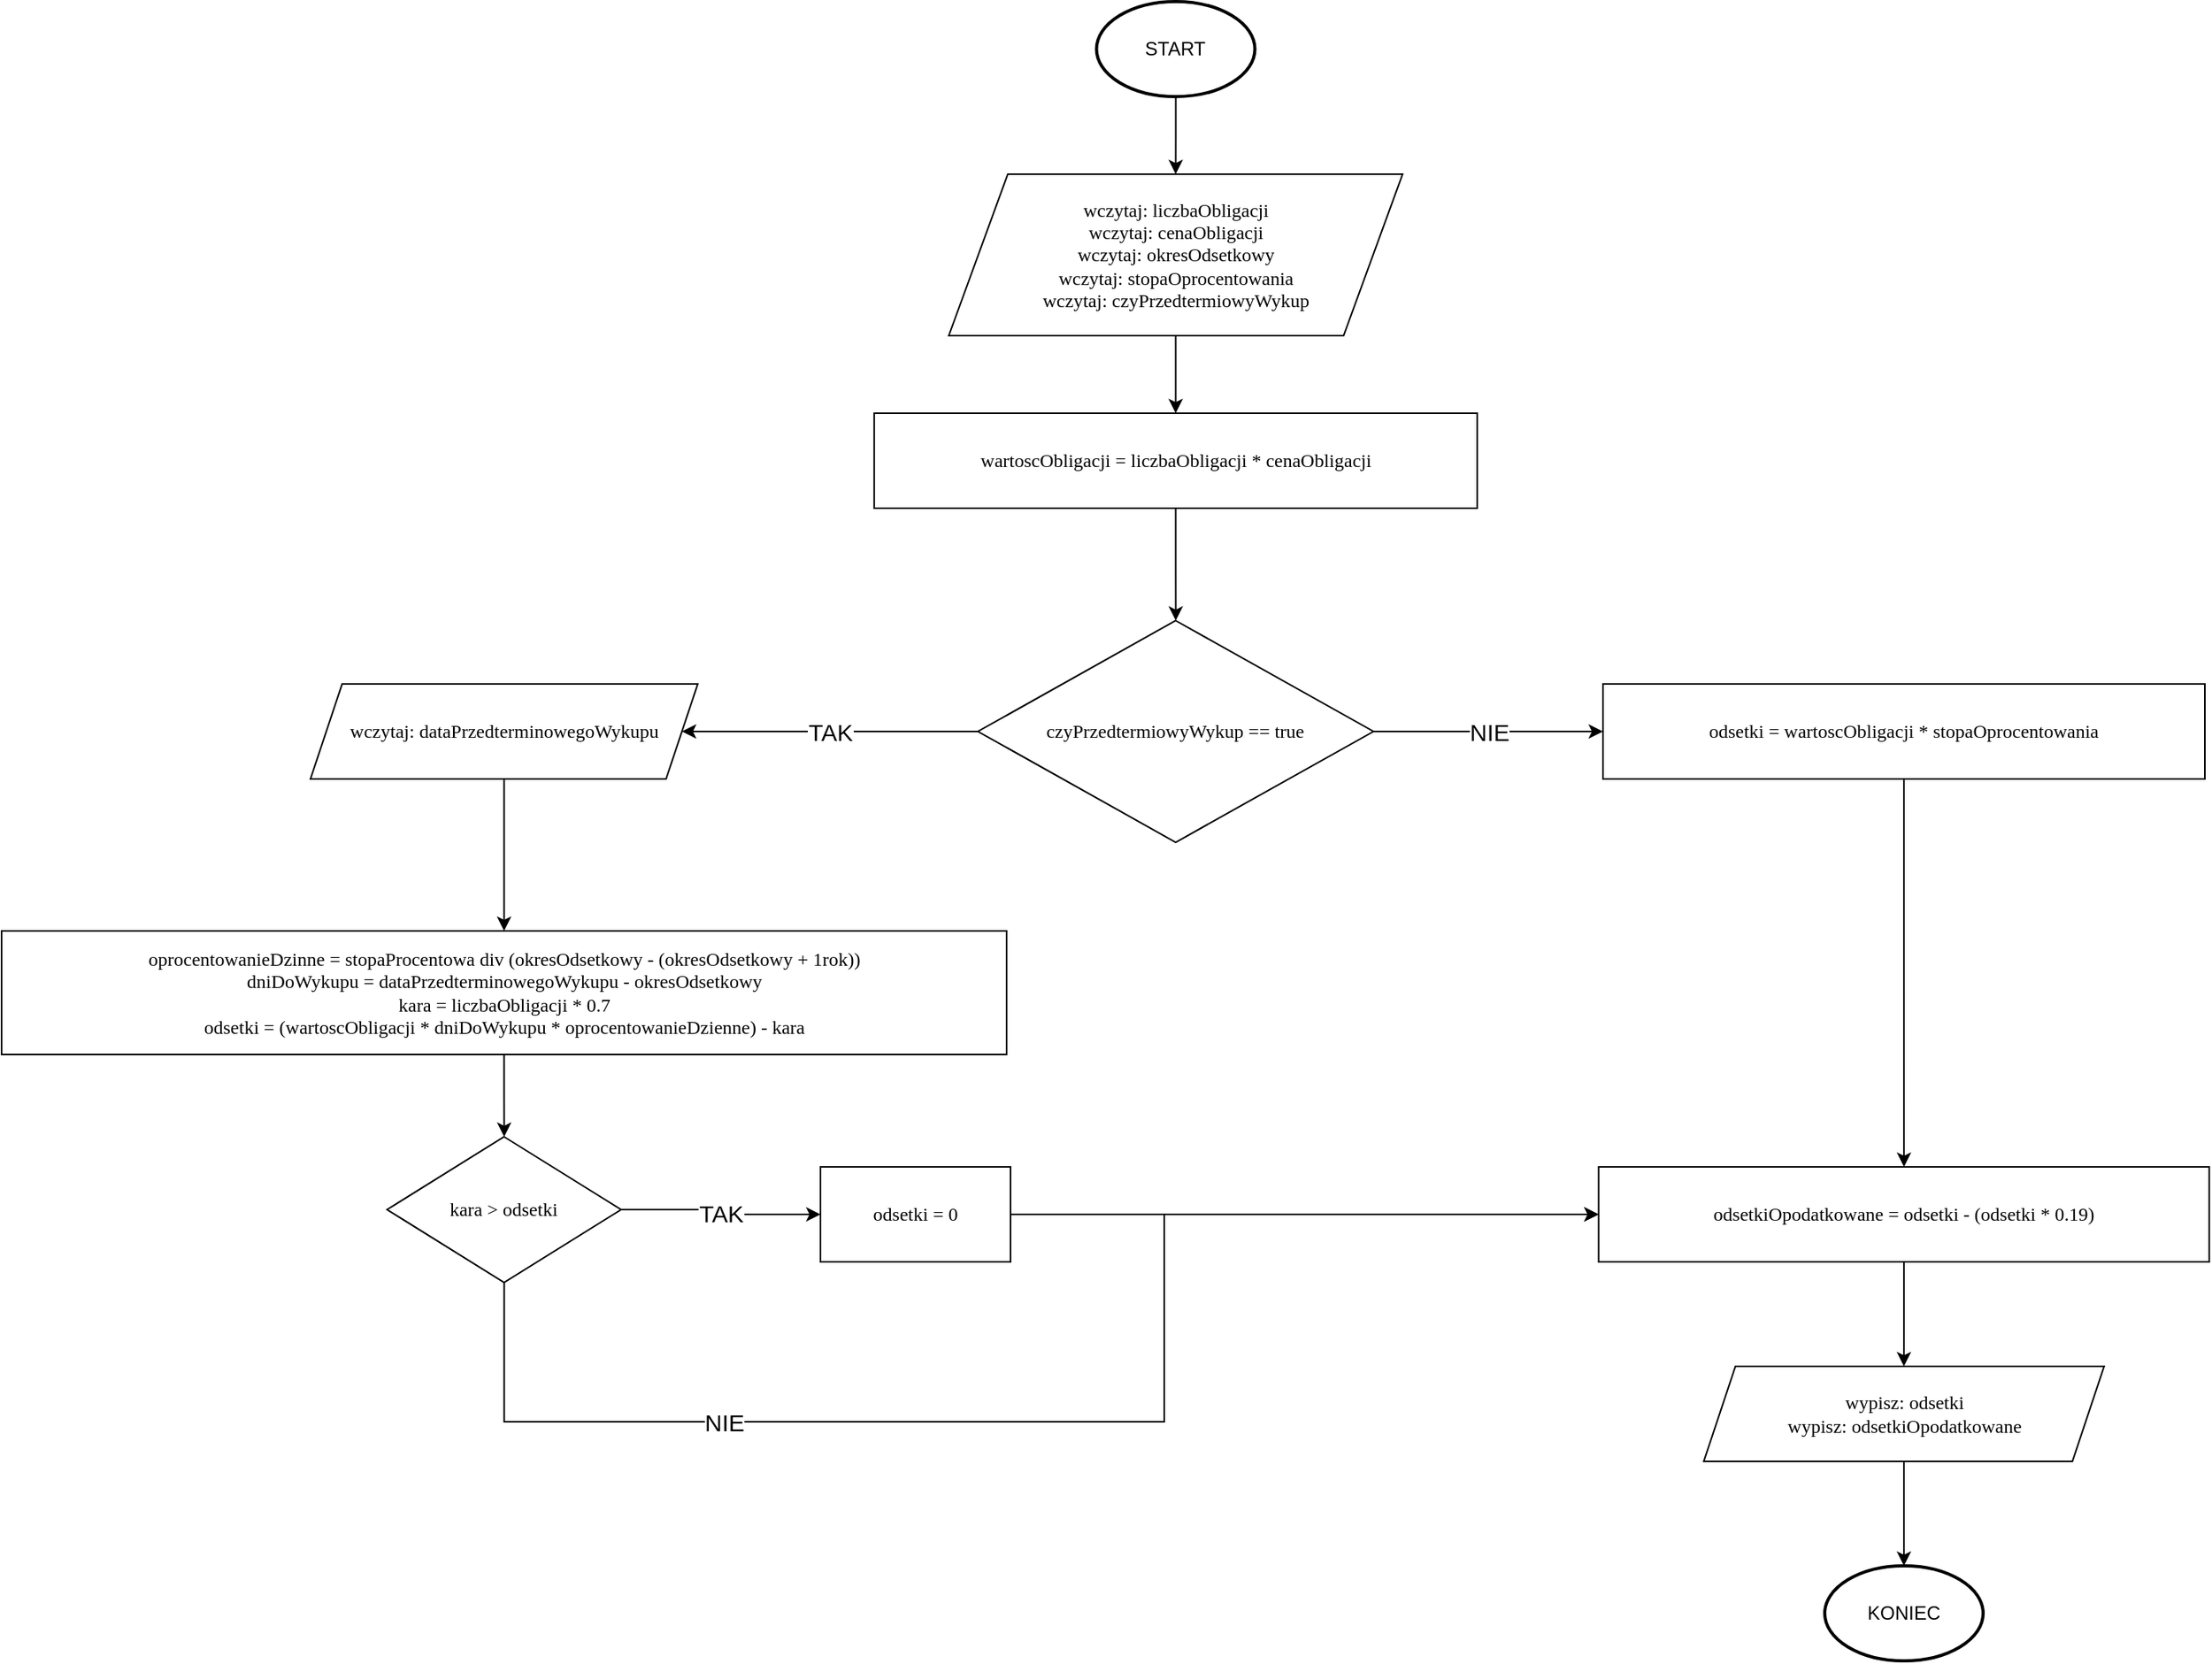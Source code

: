<mxfile version="21.2.3" type="github">
  <diagram id="C5RBs43oDa-KdzZeNtuy" name="Page-1">
    <mxGraphModel dx="1850" dy="1373" grid="0" gridSize="10" guides="1" tooltips="1" connect="1" arrows="1" fold="1" page="0" pageScale="1" pageWidth="827" pageHeight="1169" background="none" math="0" shadow="0">
      <root>
        <mxCell id="WIyWlLk6GJQsqaUBKTNV-0" />
        <mxCell id="WIyWlLk6GJQsqaUBKTNV-1" parent="WIyWlLk6GJQsqaUBKTNV-0" />
        <mxCell id="G0N5SnTvlpvtzq8h-69o-33" value="" style="edgeStyle=orthogonalEdgeStyle;rounded=0;orthogonalLoop=1;jettySize=auto;html=1;" parent="WIyWlLk6GJQsqaUBKTNV-1" source="G0N5SnTvlpvtzq8h-69o-2" target="G0N5SnTvlpvtzq8h-69o-32" edge="1">
          <mxGeometry relative="1" as="geometry" />
        </mxCell>
        <mxCell id="G0N5SnTvlpvtzq8h-69o-2" value="wczytaj: liczbaObligacji&lt;br style=&quot;font-size: 12px;&quot;&gt;&lt;span style=&quot;font-size: 12px;&quot;&gt;wczytaj: cenaObligacji&lt;/span&gt;&lt;br style=&quot;font-size: 12px;&quot;&gt;&lt;span style=&quot;font-size: 12px;&quot;&gt;wczytaj: okresOdsetkowy&lt;/span&gt;&lt;br style=&quot;font-size: 12px;&quot;&gt;&lt;span style=&quot;font-size: 12px;&quot;&gt;wczytaj: stopaOprocentowania&lt;/span&gt;&lt;br style=&quot;font-size: 12px;&quot;&gt;&lt;span style=&quot;font-size: 12px;&quot;&gt;wczytaj: czyPrzedtermiowyWykup&lt;/span&gt;" style="shape=parallelogram;html=1;strokeWidth=1;perimeter=parallelogramPerimeter;whiteSpace=wrap;rounded=0;arcSize=12;size=0.13;hachureGap=4;fontFamily=Lucida Console;fontSize=12;glass=0;shadow=0;labelBackgroundColor=none;align=center;" parent="WIyWlLk6GJQsqaUBKTNV-1" vertex="1">
          <mxGeometry x="150" y="-309" width="286.5" height="102" as="geometry" />
        </mxCell>
        <mxCell id="G0N5SnTvlpvtzq8h-69o-28" value="NIE" style="edgeStyle=orthogonalEdgeStyle;rounded=0;orthogonalLoop=1;jettySize=auto;html=1;fontSize=15;" parent="WIyWlLk6GJQsqaUBKTNV-1" source="G0N5SnTvlpvtzq8h-69o-21" target="G0N5SnTvlpvtzq8h-69o-27" edge="1">
          <mxGeometry relative="1" as="geometry" />
        </mxCell>
        <mxCell id="G0N5SnTvlpvtzq8h-69o-30" value="TAK" style="edgeStyle=orthogonalEdgeStyle;rounded=0;orthogonalLoop=1;jettySize=auto;html=1;fontSize=15;" parent="WIyWlLk6GJQsqaUBKTNV-1" source="G0N5SnTvlpvtzq8h-69o-21" target="G0N5SnTvlpvtzq8h-69o-29" edge="1">
          <mxGeometry relative="1" as="geometry" />
        </mxCell>
        <mxCell id="G0N5SnTvlpvtzq8h-69o-21" value="czyPrzedtermiowyWykup&amp;nbsp;== true" style="rhombus;whiteSpace=wrap;html=1;fontFamily=Lucida Console;strokeWidth=1;rounded=0;arcSize=12;hachureGap=4;glass=0;shadow=0;labelBackgroundColor=none;verticalAlign=middle;" parent="WIyWlLk6GJQsqaUBKTNV-1" vertex="1">
          <mxGeometry x="168.38" y="-27" width="249.75" height="140" as="geometry" />
        </mxCell>
        <mxCell id="GHDc347PjUDZJcFAovGg-7" style="edgeStyle=orthogonalEdgeStyle;rounded=0;orthogonalLoop=1;jettySize=auto;html=1;" edge="1" parent="WIyWlLk6GJQsqaUBKTNV-1" source="G0N5SnTvlpvtzq8h-69o-25" target="GHDc347PjUDZJcFAovGg-0">
          <mxGeometry relative="1" as="geometry" />
        </mxCell>
        <mxCell id="G0N5SnTvlpvtzq8h-69o-25" value="oprocentowanieDzinne = stopaProcentowa div (okresOdsetkowy - (okresOdsetkowy + 1rok))&lt;br&gt;dniDoWykupu = dataPrzedterminowegoWykupu - okresOdsetkowy&lt;br&gt;kara = liczbaObligacji * 0.7&lt;br&gt;odsetki = (wartoscObligacji * dniDoWykupu * oprocentowanieDzienne) - kara" style="whiteSpace=wrap;html=1;fontFamily=Lucida Console;strokeWidth=1;rounded=0;arcSize=12;hachureGap=4;glass=0;shadow=0;labelBackgroundColor=none;" parent="WIyWlLk6GJQsqaUBKTNV-1" vertex="1">
          <mxGeometry x="-448" y="169" width="634.51" height="78" as="geometry" />
        </mxCell>
        <mxCell id="GHDc347PjUDZJcFAovGg-13" value="" style="edgeStyle=orthogonalEdgeStyle;rounded=0;orthogonalLoop=1;jettySize=auto;html=1;" edge="1" parent="WIyWlLk6GJQsqaUBKTNV-1" source="G0N5SnTvlpvtzq8h-69o-27" target="GHDc347PjUDZJcFAovGg-12">
          <mxGeometry relative="1" as="geometry" />
        </mxCell>
        <mxCell id="G0N5SnTvlpvtzq8h-69o-27" value="odsetki = wartoscObligacji * stopaOprocentowania" style="whiteSpace=wrap;html=1;fontFamily=Lucida Console;strokeWidth=1;rounded=0;arcSize=12;hachureGap=4;glass=0;shadow=0;labelBackgroundColor=none;" parent="WIyWlLk6GJQsqaUBKTNV-1" vertex="1">
          <mxGeometry x="563.01" y="13" width="379.99" height="60" as="geometry" />
        </mxCell>
        <mxCell id="GHDc347PjUDZJcFAovGg-6" style="edgeStyle=orthogonalEdgeStyle;rounded=0;orthogonalLoop=1;jettySize=auto;html=1;" edge="1" parent="WIyWlLk6GJQsqaUBKTNV-1" source="G0N5SnTvlpvtzq8h-69o-29" target="G0N5SnTvlpvtzq8h-69o-25">
          <mxGeometry relative="1" as="geometry" />
        </mxCell>
        <mxCell id="G0N5SnTvlpvtzq8h-69o-29" value="wczytaj: dataPrzedterminowegoWykupu" style="shape=parallelogram;perimeter=parallelogramPerimeter;whiteSpace=wrap;html=1;fixedSize=1;fontFamily=Lucida Console;strokeWidth=1;rounded=0;arcSize=12;hachureGap=4;glass=0;shadow=0;labelBackgroundColor=none;" parent="WIyWlLk6GJQsqaUBKTNV-1" vertex="1">
          <mxGeometry x="-253" y="13" width="244.51" height="60" as="geometry" />
        </mxCell>
        <mxCell id="G0N5SnTvlpvtzq8h-69o-34" style="edgeStyle=orthogonalEdgeStyle;rounded=0;orthogonalLoop=1;jettySize=auto;html=1;" parent="WIyWlLk6GJQsqaUBKTNV-1" source="G0N5SnTvlpvtzq8h-69o-32" target="G0N5SnTvlpvtzq8h-69o-21" edge="1">
          <mxGeometry relative="1" as="geometry" />
        </mxCell>
        <mxCell id="G0N5SnTvlpvtzq8h-69o-32" value="wartoscObligacji = liczbaObligacji * cenaObligacji" style="whiteSpace=wrap;html=1;fontFamily=Lucida Console;strokeWidth=1;rounded=0;arcSize=12;hachureGap=4;glass=0;shadow=0;labelBackgroundColor=none;" parent="WIyWlLk6GJQsqaUBKTNV-1" vertex="1">
          <mxGeometry x="102.89" y="-158" width="380.74" height="60" as="geometry" />
        </mxCell>
        <mxCell id="GHDc347PjUDZJcFAovGg-9" value="TAK" style="edgeStyle=orthogonalEdgeStyle;rounded=0;orthogonalLoop=1;jettySize=auto;html=1;fontSize=15;" edge="1" parent="WIyWlLk6GJQsqaUBKTNV-1" source="GHDc347PjUDZJcFAovGg-0" target="GHDc347PjUDZJcFAovGg-8">
          <mxGeometry relative="1" as="geometry" />
        </mxCell>
        <mxCell id="GHDc347PjUDZJcFAovGg-15" value="NIE" style="edgeStyle=orthogonalEdgeStyle;rounded=0;orthogonalLoop=1;jettySize=auto;html=1;entryX=0;entryY=0.5;entryDx=0;entryDy=0;fontSize=15;" edge="1" parent="WIyWlLk6GJQsqaUBKTNV-1" source="GHDc347PjUDZJcFAovGg-0" target="GHDc347PjUDZJcFAovGg-12">
          <mxGeometry x="-0.502" relative="1" as="geometry">
            <Array as="points">
              <mxPoint x="-131" y="479" />
              <mxPoint x="286" y="479" />
              <mxPoint x="286" y="348" />
            </Array>
            <mxPoint as="offset" />
          </mxGeometry>
        </mxCell>
        <mxCell id="GHDc347PjUDZJcFAovGg-0" value="kara &amp;gt; odsetki" style="rhombus;whiteSpace=wrap;html=1;fontFamily=Lucida Console;strokeWidth=1;rounded=0;arcSize=12;hachureGap=4;glass=0;shadow=0;labelBackgroundColor=none;" vertex="1" parent="WIyWlLk6GJQsqaUBKTNV-1">
          <mxGeometry x="-204.62" y="299" width="147.75" height="92" as="geometry" />
        </mxCell>
        <mxCell id="GHDc347PjUDZJcFAovGg-14" style="edgeStyle=orthogonalEdgeStyle;rounded=0;orthogonalLoop=1;jettySize=auto;html=1;" edge="1" parent="WIyWlLk6GJQsqaUBKTNV-1" source="GHDc347PjUDZJcFAovGg-8" target="GHDc347PjUDZJcFAovGg-12">
          <mxGeometry relative="1" as="geometry" />
        </mxCell>
        <mxCell id="GHDc347PjUDZJcFAovGg-8" value="odsetki = 0" style="whiteSpace=wrap;html=1;fontFamily=Lucida Console;strokeWidth=1;rounded=0;arcSize=12;hachureGap=4;glass=0;shadow=0;labelBackgroundColor=none;" vertex="1" parent="WIyWlLk6GJQsqaUBKTNV-1">
          <mxGeometry x="68.995" y="318" width="120" height="60" as="geometry" />
        </mxCell>
        <mxCell id="GHDc347PjUDZJcFAovGg-17" value="" style="edgeStyle=orthogonalEdgeStyle;rounded=0;orthogonalLoop=1;jettySize=auto;html=1;" edge="1" parent="WIyWlLk6GJQsqaUBKTNV-1" source="GHDc347PjUDZJcFAovGg-12" target="GHDc347PjUDZJcFAovGg-16">
          <mxGeometry relative="1" as="geometry" />
        </mxCell>
        <mxCell id="GHDc347PjUDZJcFAovGg-12" value="odsetkiOpodatkowane = odsetki - (odsetki * 0.19)" style="whiteSpace=wrap;html=1;fontFamily=Lucida Console;strokeWidth=1;rounded=0;arcSize=12;hachureGap=4;glass=0;shadow=0;labelBackgroundColor=none;" vertex="1" parent="WIyWlLk6GJQsqaUBKTNV-1">
          <mxGeometry x="560.26" y="318" width="385.5" height="60" as="geometry" />
        </mxCell>
        <mxCell id="GHDc347PjUDZJcFAovGg-19" value="" style="edgeStyle=orthogonalEdgeStyle;rounded=0;orthogonalLoop=1;jettySize=auto;html=1;entryX=0.5;entryY=0;entryDx=0;entryDy=0;entryPerimeter=0;" edge="1" parent="WIyWlLk6GJQsqaUBKTNV-1" source="GHDc347PjUDZJcFAovGg-16" target="GHDc347PjUDZJcFAovGg-20">
          <mxGeometry relative="1" as="geometry">
            <mxPoint x="753.015" y="704" as="targetPoint" />
          </mxGeometry>
        </mxCell>
        <mxCell id="GHDc347PjUDZJcFAovGg-16" value="wypisz: odsetki&lt;br&gt;wypisz: odsetkiOpodatkowane" style="shape=parallelogram;perimeter=parallelogramPerimeter;whiteSpace=wrap;html=1;fixedSize=1;fontFamily=Lucida Console;strokeWidth=1;rounded=0;arcSize=12;hachureGap=4;glass=0;shadow=0;labelBackgroundColor=none;" vertex="1" parent="WIyWlLk6GJQsqaUBKTNV-1">
          <mxGeometry x="626.64" y="444" width="252.75" height="60" as="geometry" />
        </mxCell>
        <mxCell id="GHDc347PjUDZJcFAovGg-20" value="KONIEC" style="strokeWidth=2;html=1;shape=mxgraph.flowchart.start_1;whiteSpace=wrap;" vertex="1" parent="WIyWlLk6GJQsqaUBKTNV-1">
          <mxGeometry x="703.01" y="570" width="100" height="60" as="geometry" />
        </mxCell>
        <mxCell id="GHDc347PjUDZJcFAovGg-22" style="edgeStyle=orthogonalEdgeStyle;rounded=0;orthogonalLoop=1;jettySize=auto;html=1;" edge="1" parent="WIyWlLk6GJQsqaUBKTNV-1" source="GHDc347PjUDZJcFAovGg-21" target="G0N5SnTvlpvtzq8h-69o-2">
          <mxGeometry relative="1" as="geometry" />
        </mxCell>
        <mxCell id="GHDc347PjUDZJcFAovGg-21" value="START" style="strokeWidth=2;html=1;shape=mxgraph.flowchart.start_1;whiteSpace=wrap;" vertex="1" parent="WIyWlLk6GJQsqaUBKTNV-1">
          <mxGeometry x="243.26" y="-418" width="100" height="60" as="geometry" />
        </mxCell>
      </root>
    </mxGraphModel>
  </diagram>
</mxfile>
